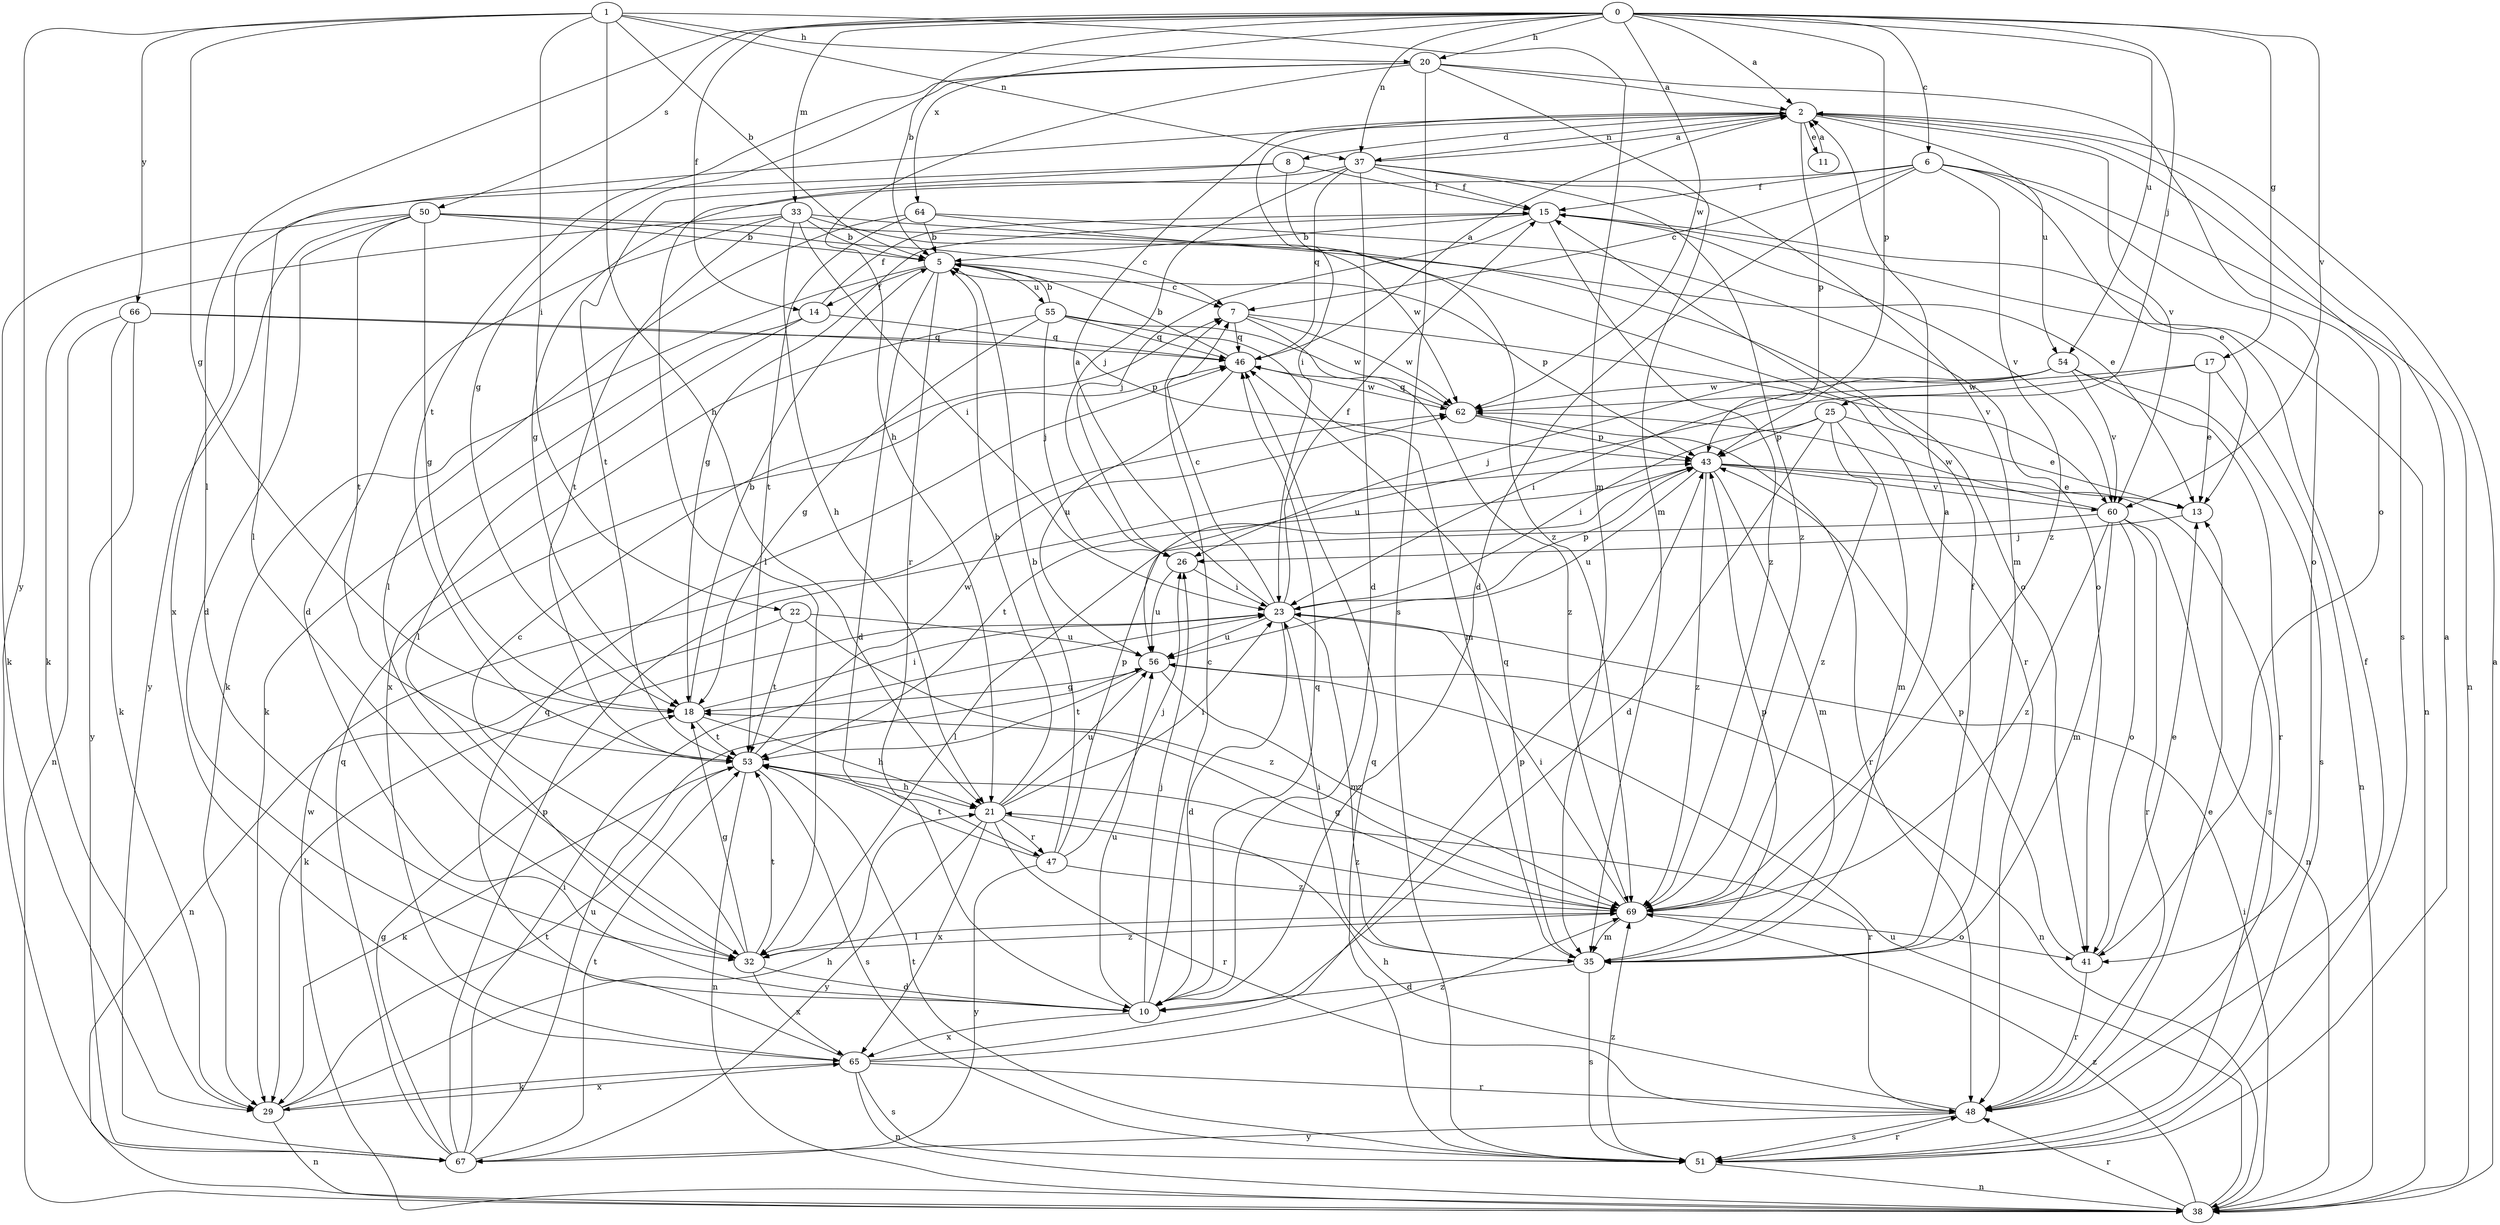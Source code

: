 strict digraph  {
0;
1;
2;
5;
6;
7;
8;
10;
11;
13;
14;
15;
17;
18;
20;
21;
22;
23;
25;
26;
29;
32;
33;
35;
37;
38;
41;
43;
46;
47;
48;
50;
51;
53;
54;
55;
56;
60;
62;
64;
65;
66;
67;
69;
0 -> 2  [label=a];
0 -> 5  [label=b];
0 -> 6  [label=c];
0 -> 14  [label=f];
0 -> 17  [label=g];
0 -> 20  [label=h];
0 -> 25  [label=j];
0 -> 32  [label=l];
0 -> 33  [label=m];
0 -> 37  [label=n];
0 -> 43  [label=p];
0 -> 50  [label=s];
0 -> 54  [label=u];
0 -> 60  [label=v];
0 -> 62  [label=w];
0 -> 64  [label=x];
1 -> 5  [label=b];
1 -> 18  [label=g];
1 -> 20  [label=h];
1 -> 21  [label=h];
1 -> 22  [label=i];
1 -> 35  [label=m];
1 -> 37  [label=n];
1 -> 66  [label=y];
1 -> 67  [label=y];
2 -> 8  [label=d];
2 -> 11  [label=e];
2 -> 23  [label=i];
2 -> 32  [label=l];
2 -> 37  [label=n];
2 -> 43  [label=p];
2 -> 51  [label=s];
2 -> 54  [label=u];
2 -> 60  [label=v];
5 -> 7  [label=c];
5 -> 10  [label=d];
5 -> 14  [label=f];
5 -> 29  [label=k];
5 -> 43  [label=p];
5 -> 47  [label=r];
5 -> 55  [label=u];
6 -> 7  [label=c];
6 -> 10  [label=d];
6 -> 13  [label=e];
6 -> 15  [label=f];
6 -> 18  [label=g];
6 -> 38  [label=n];
6 -> 41  [label=o];
6 -> 69  [label=z];
7 -> 46  [label=q];
7 -> 60  [label=v];
7 -> 62  [label=w];
7 -> 69  [label=z];
8 -> 15  [label=f];
8 -> 53  [label=t];
8 -> 65  [label=x];
8 -> 69  [label=z];
10 -> 7  [label=c];
10 -> 26  [label=j];
10 -> 46  [label=q];
10 -> 56  [label=u];
10 -> 65  [label=x];
11 -> 2  [label=a];
13 -> 26  [label=j];
14 -> 15  [label=f];
14 -> 29  [label=k];
14 -> 32  [label=l];
14 -> 46  [label=q];
15 -> 5  [label=b];
15 -> 18  [label=g];
15 -> 26  [label=j];
15 -> 38  [label=n];
15 -> 60  [label=v];
15 -> 69  [label=z];
17 -> 13  [label=e];
17 -> 38  [label=n];
17 -> 56  [label=u];
17 -> 62  [label=w];
18 -> 5  [label=b];
18 -> 21  [label=h];
18 -> 23  [label=i];
18 -> 53  [label=t];
20 -> 2  [label=a];
20 -> 18  [label=g];
20 -> 21  [label=h];
20 -> 35  [label=m];
20 -> 41  [label=o];
20 -> 51  [label=s];
20 -> 53  [label=t];
21 -> 5  [label=b];
21 -> 23  [label=i];
21 -> 47  [label=r];
21 -> 48  [label=r];
21 -> 56  [label=u];
21 -> 65  [label=x];
21 -> 67  [label=y];
21 -> 69  [label=z];
22 -> 38  [label=n];
22 -> 53  [label=t];
22 -> 56  [label=u];
22 -> 69  [label=z];
23 -> 2  [label=a];
23 -> 7  [label=c];
23 -> 10  [label=d];
23 -> 15  [label=f];
23 -> 29  [label=k];
23 -> 35  [label=m];
23 -> 43  [label=p];
23 -> 56  [label=u];
25 -> 10  [label=d];
25 -> 13  [label=e];
25 -> 23  [label=i];
25 -> 35  [label=m];
25 -> 43  [label=p];
25 -> 69  [label=z];
26 -> 23  [label=i];
26 -> 56  [label=u];
29 -> 21  [label=h];
29 -> 38  [label=n];
29 -> 53  [label=t];
29 -> 65  [label=x];
32 -> 7  [label=c];
32 -> 10  [label=d];
32 -> 18  [label=g];
32 -> 53  [label=t];
32 -> 65  [label=x];
32 -> 69  [label=z];
33 -> 5  [label=b];
33 -> 10  [label=d];
33 -> 21  [label=h];
33 -> 23  [label=i];
33 -> 29  [label=k];
33 -> 41  [label=o];
33 -> 53  [label=t];
33 -> 62  [label=w];
35 -> 10  [label=d];
35 -> 15  [label=f];
35 -> 23  [label=i];
35 -> 43  [label=p];
35 -> 46  [label=q];
35 -> 51  [label=s];
37 -> 2  [label=a];
37 -> 10  [label=d];
37 -> 15  [label=f];
37 -> 26  [label=j];
37 -> 32  [label=l];
37 -> 35  [label=m];
37 -> 46  [label=q];
37 -> 69  [label=z];
38 -> 2  [label=a];
38 -> 23  [label=i];
38 -> 48  [label=r];
38 -> 56  [label=u];
38 -> 62  [label=w];
38 -> 69  [label=z];
41 -> 13  [label=e];
41 -> 43  [label=p];
41 -> 48  [label=r];
43 -> 13  [label=e];
43 -> 35  [label=m];
43 -> 51  [label=s];
43 -> 53  [label=t];
43 -> 56  [label=u];
43 -> 60  [label=v];
43 -> 69  [label=z];
46 -> 2  [label=a];
46 -> 5  [label=b];
46 -> 56  [label=u];
46 -> 62  [label=w];
47 -> 5  [label=b];
47 -> 26  [label=j];
47 -> 43  [label=p];
47 -> 53  [label=t];
47 -> 67  [label=y];
47 -> 69  [label=z];
48 -> 13  [label=e];
48 -> 15  [label=f];
48 -> 21  [label=h];
48 -> 51  [label=s];
48 -> 67  [label=y];
50 -> 5  [label=b];
50 -> 7  [label=c];
50 -> 10  [label=d];
50 -> 13  [label=e];
50 -> 18  [label=g];
50 -> 29  [label=k];
50 -> 53  [label=t];
50 -> 67  [label=y];
51 -> 2  [label=a];
51 -> 38  [label=n];
51 -> 46  [label=q];
51 -> 48  [label=r];
51 -> 53  [label=t];
51 -> 69  [label=z];
53 -> 21  [label=h];
53 -> 29  [label=k];
53 -> 38  [label=n];
53 -> 48  [label=r];
53 -> 51  [label=s];
53 -> 62  [label=w];
54 -> 23  [label=i];
54 -> 26  [label=j];
54 -> 48  [label=r];
54 -> 51  [label=s];
54 -> 60  [label=v];
54 -> 62  [label=w];
55 -> 5  [label=b];
55 -> 18  [label=g];
55 -> 26  [label=j];
55 -> 35  [label=m];
55 -> 46  [label=q];
55 -> 62  [label=w];
55 -> 65  [label=x];
56 -> 18  [label=g];
56 -> 38  [label=n];
56 -> 53  [label=t];
56 -> 69  [label=z];
60 -> 32  [label=l];
60 -> 35  [label=m];
60 -> 38  [label=n];
60 -> 41  [label=o];
60 -> 48  [label=r];
60 -> 62  [label=w];
60 -> 69  [label=z];
62 -> 43  [label=p];
62 -> 46  [label=q];
62 -> 48  [label=r];
64 -> 5  [label=b];
64 -> 32  [label=l];
64 -> 41  [label=o];
64 -> 48  [label=r];
64 -> 53  [label=t];
65 -> 29  [label=k];
65 -> 38  [label=n];
65 -> 43  [label=p];
65 -> 46  [label=q];
65 -> 48  [label=r];
65 -> 51  [label=s];
65 -> 69  [label=z];
66 -> 29  [label=k];
66 -> 38  [label=n];
66 -> 43  [label=p];
66 -> 46  [label=q];
66 -> 67  [label=y];
67 -> 18  [label=g];
67 -> 23  [label=i];
67 -> 43  [label=p];
67 -> 46  [label=q];
67 -> 53  [label=t];
67 -> 56  [label=u];
69 -> 2  [label=a];
69 -> 18  [label=g];
69 -> 23  [label=i];
69 -> 32  [label=l];
69 -> 35  [label=m];
69 -> 41  [label=o];
}
